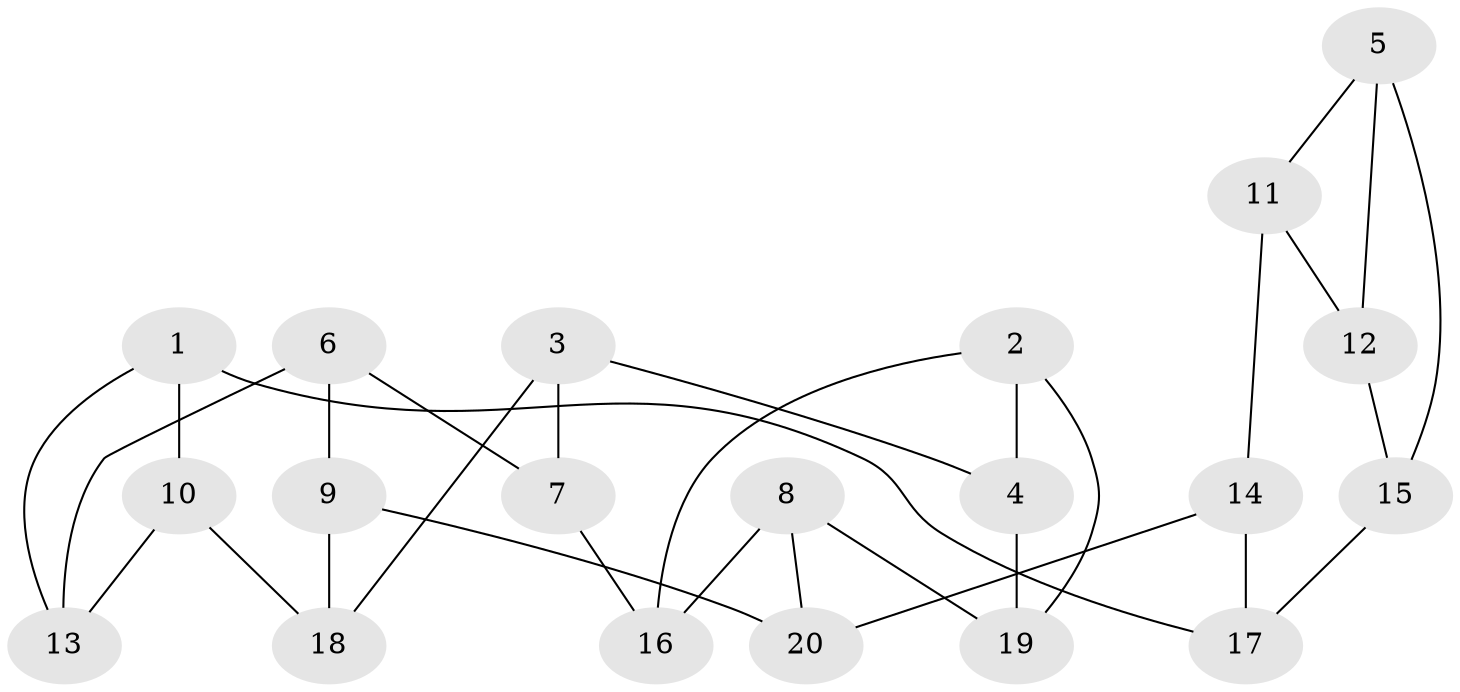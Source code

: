 // Generated by graph-tools (version 1.1) at 2025/46/02/15/25 05:46:28]
// undirected, 20 vertices, 30 edges
graph export_dot {
graph [start="1"]
  node [color=gray90,style=filled];
  1;
  2;
  3;
  4;
  5;
  6;
  7;
  8;
  9;
  10;
  11;
  12;
  13;
  14;
  15;
  16;
  17;
  18;
  19;
  20;
  1 -- 10;
  1 -- 13;
  1 -- 17;
  2 -- 16;
  2 -- 4;
  2 -- 19;
  3 -- 18;
  3 -- 7;
  3 -- 4;
  4 -- 19;
  5 -- 12;
  5 -- 11;
  5 -- 15;
  6 -- 7;
  6 -- 13;
  6 -- 9;
  7 -- 16;
  8 -- 19;
  8 -- 16;
  8 -- 20;
  9 -- 18;
  9 -- 20;
  10 -- 13;
  10 -- 18;
  11 -- 12;
  11 -- 14;
  12 -- 15;
  14 -- 20;
  14 -- 17;
  15 -- 17;
}
